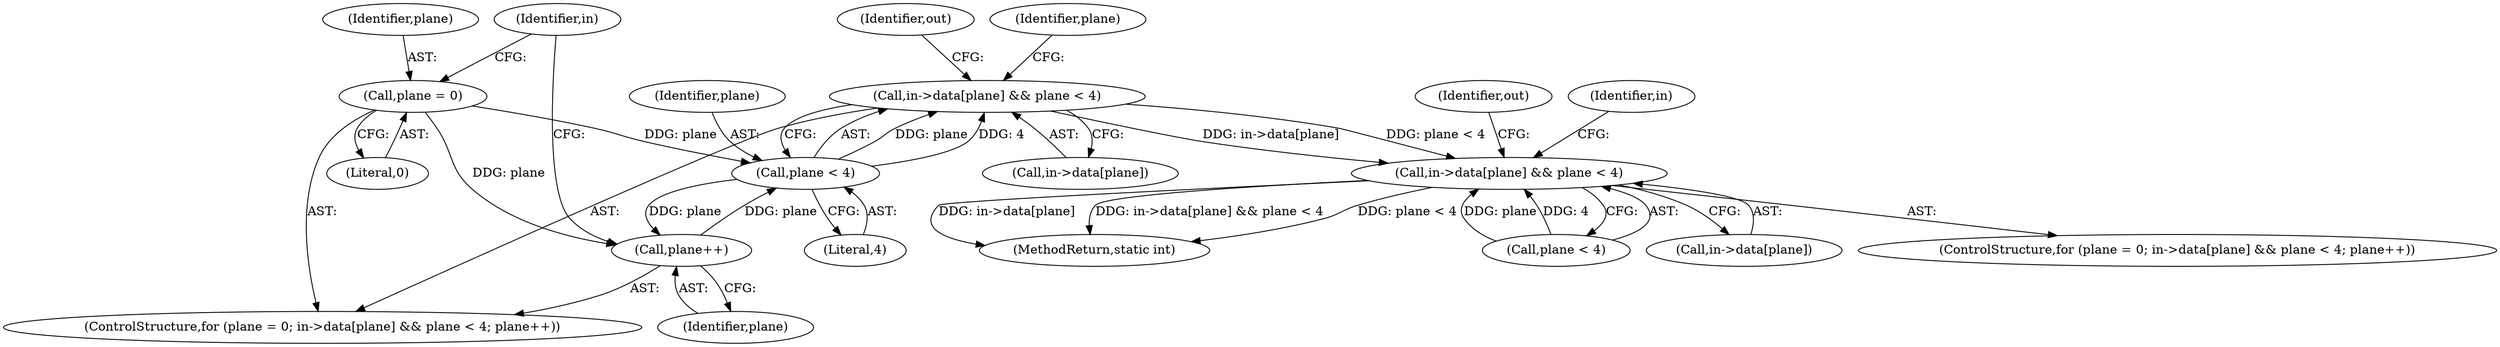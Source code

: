 digraph "0_FFmpeg_e43a0a232dbf6d3c161823c2e07c52e76227a1bc@array" {
"1000181" [label="(Call,in->data[plane] && plane < 4)"];
"1000187" [label="(Call,plane < 4)"];
"1000178" [label="(Call,plane = 0)"];
"1000190" [label="(Call,plane++)"];
"1000236" [label="(Call,in->data[plane] && plane < 4)"];
"1000189" [label="(Literal,4)"];
"1000178" [label="(Call,plane = 0)"];
"1000195" [label="(Identifier,out)"];
"1000191" [label="(Identifier,plane)"];
"1000182" [label="(Call,in->data[plane])"];
"1000187" [label="(Call,plane < 4)"];
"1000180" [label="(Literal,0)"];
"1000250" [label="(Identifier,out)"];
"1000188" [label="(Identifier,plane)"];
"1000184" [label="(Identifier,in)"];
"1000289" [label="(Identifier,in)"];
"1000234" [label="(Identifier,plane)"];
"1000179" [label="(Identifier,plane)"];
"1000237" [label="(Call,in->data[plane])"];
"1000181" [label="(Call,in->data[plane] && plane < 4)"];
"1000190" [label="(Call,plane++)"];
"1000232" [label="(ControlStructure,for (plane = 0; in->data[plane] && plane < 4; plane++))"];
"1000294" [label="(MethodReturn,static int)"];
"1000242" [label="(Call,plane < 4)"];
"1000236" [label="(Call,in->data[plane] && plane < 4)"];
"1000177" [label="(ControlStructure,for (plane = 0; in->data[plane] && plane < 4; plane++))"];
"1000181" -> "1000177"  [label="AST: "];
"1000181" -> "1000182"  [label="CFG: "];
"1000181" -> "1000187"  [label="CFG: "];
"1000182" -> "1000181"  [label="AST: "];
"1000187" -> "1000181"  [label="AST: "];
"1000195" -> "1000181"  [label="CFG: "];
"1000234" -> "1000181"  [label="CFG: "];
"1000187" -> "1000181"  [label="DDG: plane"];
"1000187" -> "1000181"  [label="DDG: 4"];
"1000181" -> "1000236"  [label="DDG: in->data[plane]"];
"1000181" -> "1000236"  [label="DDG: plane < 4"];
"1000187" -> "1000189"  [label="CFG: "];
"1000188" -> "1000187"  [label="AST: "];
"1000189" -> "1000187"  [label="AST: "];
"1000178" -> "1000187"  [label="DDG: plane"];
"1000190" -> "1000187"  [label="DDG: plane"];
"1000187" -> "1000190"  [label="DDG: plane"];
"1000178" -> "1000177"  [label="AST: "];
"1000178" -> "1000180"  [label="CFG: "];
"1000179" -> "1000178"  [label="AST: "];
"1000180" -> "1000178"  [label="AST: "];
"1000184" -> "1000178"  [label="CFG: "];
"1000178" -> "1000190"  [label="DDG: plane"];
"1000190" -> "1000177"  [label="AST: "];
"1000190" -> "1000191"  [label="CFG: "];
"1000191" -> "1000190"  [label="AST: "];
"1000184" -> "1000190"  [label="CFG: "];
"1000236" -> "1000232"  [label="AST: "];
"1000236" -> "1000237"  [label="CFG: "];
"1000236" -> "1000242"  [label="CFG: "];
"1000237" -> "1000236"  [label="AST: "];
"1000242" -> "1000236"  [label="AST: "];
"1000250" -> "1000236"  [label="CFG: "];
"1000289" -> "1000236"  [label="CFG: "];
"1000236" -> "1000294"  [label="DDG: in->data[plane]"];
"1000236" -> "1000294"  [label="DDG: in->data[plane] && plane < 4"];
"1000236" -> "1000294"  [label="DDG: plane < 4"];
"1000242" -> "1000236"  [label="DDG: plane"];
"1000242" -> "1000236"  [label="DDG: 4"];
}
